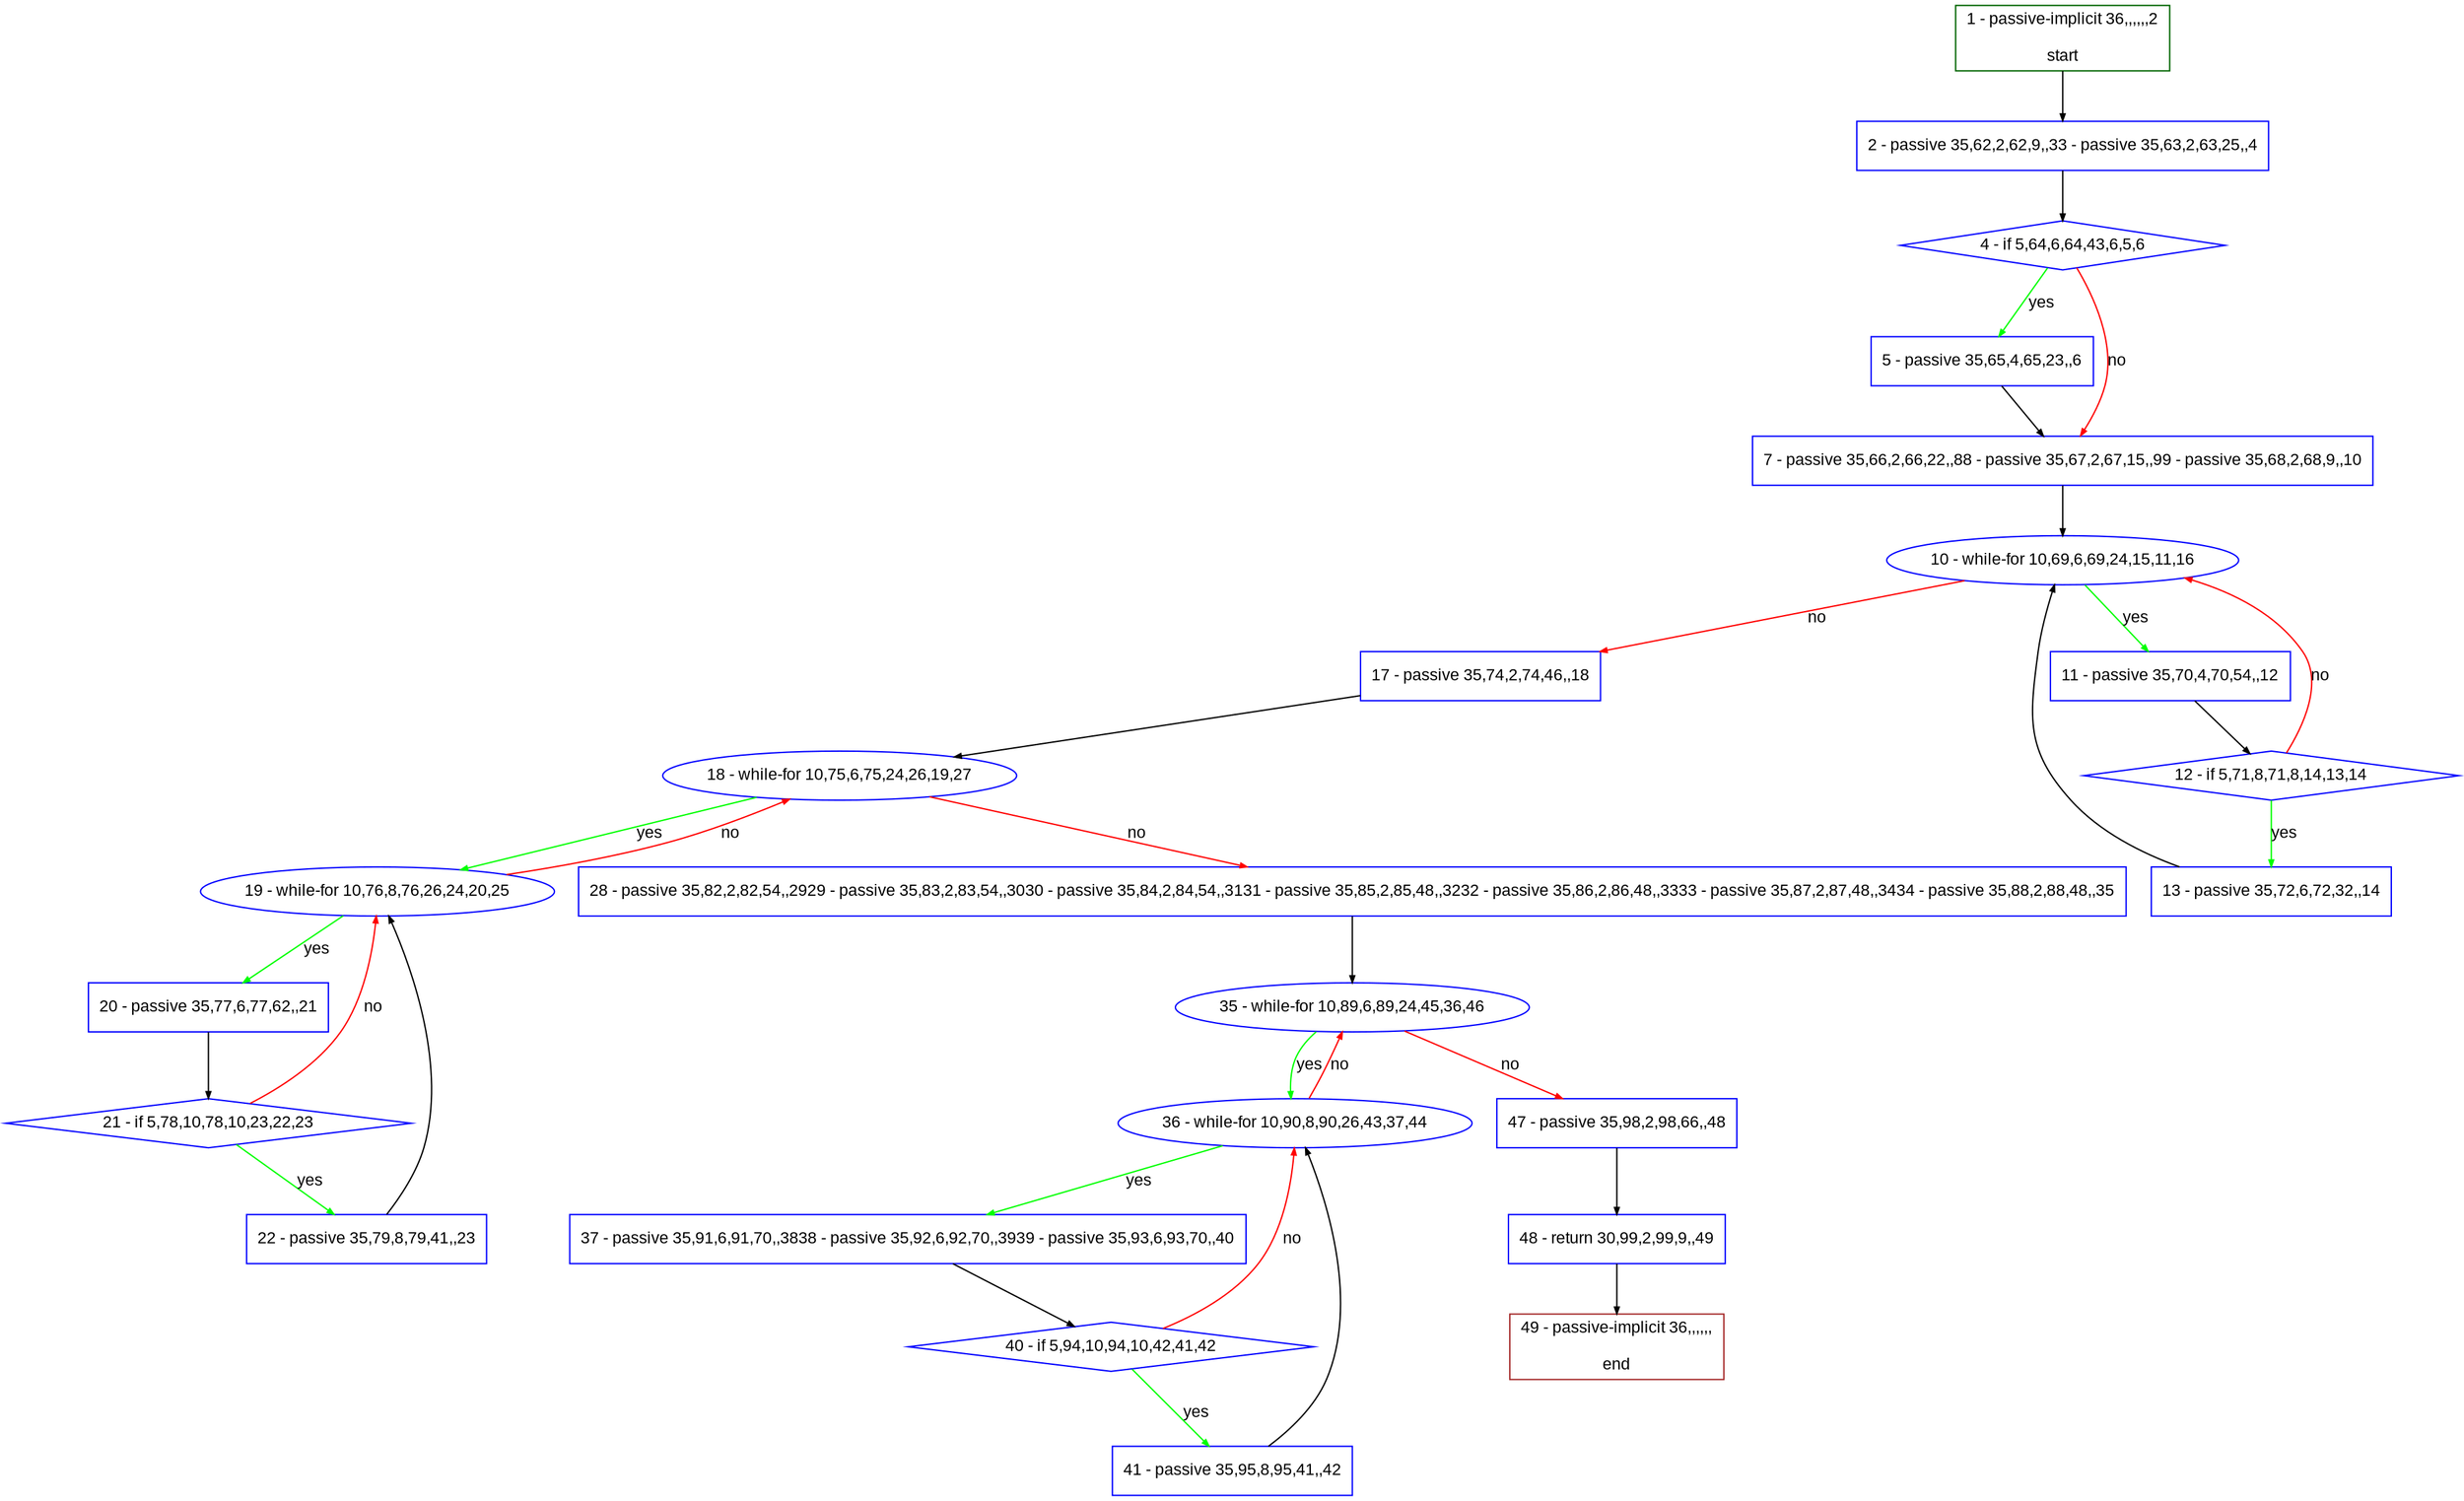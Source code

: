 digraph "" {
  graph [pack="true", label="", fontsize="12", packmode="clust", fontname="Arial", fillcolor="#FFFFCC", bgcolor="white", style="rounded,filled", compound="true"];
  node [node_initialized="no", label="", color="grey", fontsize="12", fillcolor="white", fontname="Arial", style="filled", shape="rectangle", compound="true", fixedsize="false"];
  edge [fontcolor="black", arrowhead="normal", arrowtail="none", arrowsize="0.5", ltail="", label="", color="black", fontsize="12", lhead="", fontname="Arial", dir="forward", compound="true"];
  __N1 [label="2 - passive 35,62,2,62,9,,33 - passive 35,63,2,63,25,,4", color="#0000ff", fillcolor="#ffffff", style="filled", shape="box"];
  __N2 [label="1 - passive-implicit 36,,,,,,2\n\nstart", color="#006400", fillcolor="#ffffff", style="filled", shape="box"];
  __N3 [label="4 - if 5,64,6,64,43,6,5,6", color="#0000ff", fillcolor="#ffffff", style="filled", shape="diamond"];
  __N4 [label="5 - passive 35,65,4,65,23,,6", color="#0000ff", fillcolor="#ffffff", style="filled", shape="box"];
  __N5 [label="7 - passive 35,66,2,66,22,,88 - passive 35,67,2,67,15,,99 - passive 35,68,2,68,9,,10", color="#0000ff", fillcolor="#ffffff", style="filled", shape="box"];
  __N6 [label="10 - while-for 10,69,6,69,24,15,11,16", color="#0000ff", fillcolor="#ffffff", style="filled", shape="oval"];
  __N7 [label="11 - passive 35,70,4,70,54,,12", color="#0000ff", fillcolor="#ffffff", style="filled", shape="box"];
  __N8 [label="17 - passive 35,74,2,74,46,,18", color="#0000ff", fillcolor="#ffffff", style="filled", shape="box"];
  __N9 [label="12 - if 5,71,8,71,8,14,13,14", color="#0000ff", fillcolor="#ffffff", style="filled", shape="diamond"];
  __N10 [label="13 - passive 35,72,6,72,32,,14", color="#0000ff", fillcolor="#ffffff", style="filled", shape="box"];
  __N11 [label="18 - while-for 10,75,6,75,24,26,19,27", color="#0000ff", fillcolor="#ffffff", style="filled", shape="oval"];
  __N12 [label="19 - while-for 10,76,8,76,26,24,20,25", color="#0000ff", fillcolor="#ffffff", style="filled", shape="oval"];
  __N13 [label="28 - passive 35,82,2,82,54,,2929 - passive 35,83,2,83,54,,3030 - passive 35,84,2,84,54,,3131 - passive 35,85,2,85,48,,3232 - passive 35,86,2,86,48,,3333 - passive 35,87,2,87,48,,3434 - passive 35,88,2,88,48,,35", color="#0000ff", fillcolor="#ffffff", style="filled", shape="box"];
  __N14 [label="20 - passive 35,77,6,77,62,,21", color="#0000ff", fillcolor="#ffffff", style="filled", shape="box"];
  __N15 [label="21 - if 5,78,10,78,10,23,22,23", color="#0000ff", fillcolor="#ffffff", style="filled", shape="diamond"];
  __N16 [label="22 - passive 35,79,8,79,41,,23", color="#0000ff", fillcolor="#ffffff", style="filled", shape="box"];
  __N17 [label="35 - while-for 10,89,6,89,24,45,36,46", color="#0000ff", fillcolor="#ffffff", style="filled", shape="oval"];
  __N18 [label="36 - while-for 10,90,8,90,26,43,37,44", color="#0000ff", fillcolor="#ffffff", style="filled", shape="oval"];
  __N19 [label="47 - passive 35,98,2,98,66,,48", color="#0000ff", fillcolor="#ffffff", style="filled", shape="box"];
  __N20 [label="37 - passive 35,91,6,91,70,,3838 - passive 35,92,6,92,70,,3939 - passive 35,93,6,93,70,,40", color="#0000ff", fillcolor="#ffffff", style="filled", shape="box"];
  __N21 [label="40 - if 5,94,10,94,10,42,41,42", color="#0000ff", fillcolor="#ffffff", style="filled", shape="diamond"];
  __N22 [label="41 - passive 35,95,8,95,41,,42", color="#0000ff", fillcolor="#ffffff", style="filled", shape="box"];
  __N23 [label="48 - return 30,99,2,99,9,,49", color="#0000ff", fillcolor="#ffffff", style="filled", shape="box"];
  __N24 [label="49 - passive-implicit 36,,,,,,\n\nend", color="#a52a2a", fillcolor="#ffffff", style="filled", shape="box"];
  __N2 -> __N1 [arrowhead="normal", arrowtail="none", color="#000000", label="", dir="forward"];
  __N1 -> __N3 [arrowhead="normal", arrowtail="none", color="#000000", label="", dir="forward"];
  __N3 -> __N4 [arrowhead="normal", arrowtail="none", color="#00ff00", label="yes", dir="forward"];
  __N3 -> __N5 [arrowhead="normal", arrowtail="none", color="#ff0000", label="no", dir="forward"];
  __N4 -> __N5 [arrowhead="normal", arrowtail="none", color="#000000", label="", dir="forward"];
  __N5 -> __N6 [arrowhead="normal", arrowtail="none", color="#000000", label="", dir="forward"];
  __N6 -> __N7 [arrowhead="normal", arrowtail="none", color="#00ff00", label="yes", dir="forward"];
  __N6 -> __N8 [arrowhead="normal", arrowtail="none", color="#ff0000", label="no", dir="forward"];
  __N7 -> __N9 [arrowhead="normal", arrowtail="none", color="#000000", label="", dir="forward"];
  __N9 -> __N6 [arrowhead="normal", arrowtail="none", color="#ff0000", label="no", dir="forward"];
  __N9 -> __N10 [arrowhead="normal", arrowtail="none", color="#00ff00", label="yes", dir="forward"];
  __N10 -> __N6 [arrowhead="normal", arrowtail="none", color="#000000", label="", dir="forward"];
  __N8 -> __N11 [arrowhead="normal", arrowtail="none", color="#000000", label="", dir="forward"];
  __N11 -> __N12 [arrowhead="normal", arrowtail="none", color="#00ff00", label="yes", dir="forward"];
  __N12 -> __N11 [arrowhead="normal", arrowtail="none", color="#ff0000", label="no", dir="forward"];
  __N11 -> __N13 [arrowhead="normal", arrowtail="none", color="#ff0000", label="no", dir="forward"];
  __N12 -> __N14 [arrowhead="normal", arrowtail="none", color="#00ff00", label="yes", dir="forward"];
  __N14 -> __N15 [arrowhead="normal", arrowtail="none", color="#000000", label="", dir="forward"];
  __N15 -> __N12 [arrowhead="normal", arrowtail="none", color="#ff0000", label="no", dir="forward"];
  __N15 -> __N16 [arrowhead="normal", arrowtail="none", color="#00ff00", label="yes", dir="forward"];
  __N16 -> __N12 [arrowhead="normal", arrowtail="none", color="#000000", label="", dir="forward"];
  __N13 -> __N17 [arrowhead="normal", arrowtail="none", color="#000000", label="", dir="forward"];
  __N17 -> __N18 [arrowhead="normal", arrowtail="none", color="#00ff00", label="yes", dir="forward"];
  __N18 -> __N17 [arrowhead="normal", arrowtail="none", color="#ff0000", label="no", dir="forward"];
  __N17 -> __N19 [arrowhead="normal", arrowtail="none", color="#ff0000", label="no", dir="forward"];
  __N18 -> __N20 [arrowhead="normal", arrowtail="none", color="#00ff00", label="yes", dir="forward"];
  __N20 -> __N21 [arrowhead="normal", arrowtail="none", color="#000000", label="", dir="forward"];
  __N21 -> __N18 [arrowhead="normal", arrowtail="none", color="#ff0000", label="no", dir="forward"];
  __N21 -> __N22 [arrowhead="normal", arrowtail="none", color="#00ff00", label="yes", dir="forward"];
  __N22 -> __N18 [arrowhead="normal", arrowtail="none", color="#000000", label="", dir="forward"];
  __N19 -> __N23 [arrowhead="normal", arrowtail="none", color="#000000", label="", dir="forward"];
  __N23 -> __N24 [arrowhead="normal", arrowtail="none", color="#000000", label="", dir="forward"];
}

